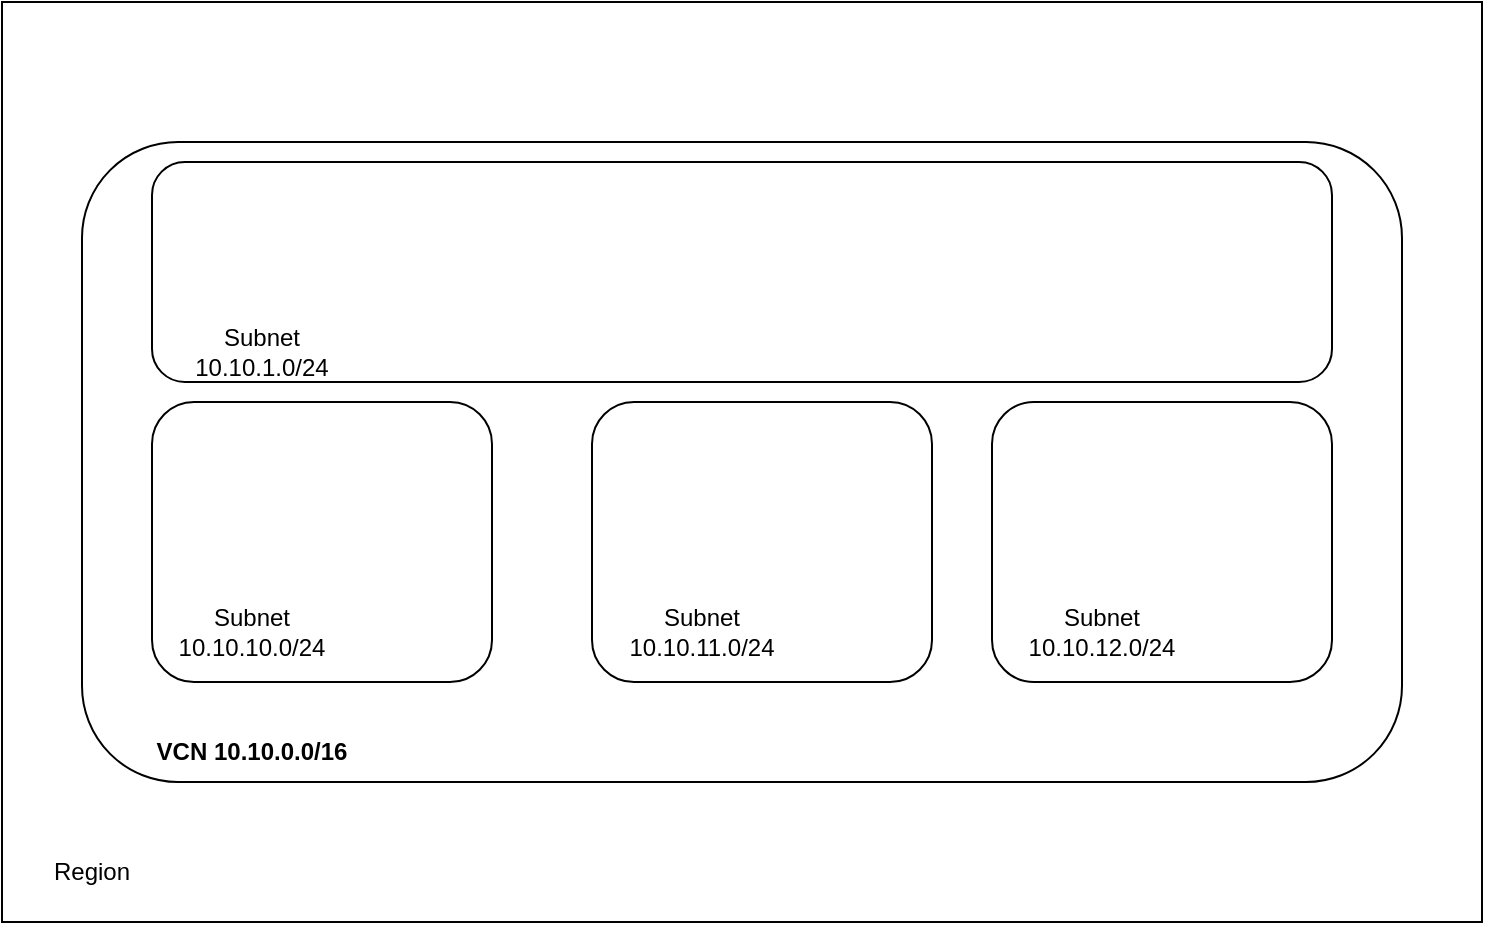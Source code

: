 <mxfile version="20.6.0" type="github">
  <diagram id="2AMb_bE9rMK69ojOgVgK" name="Page-1">
    <mxGraphModel dx="585" dy="647" grid="1" gridSize="10" guides="1" tooltips="1" connect="1" arrows="1" fold="1" page="1" pageScale="1" pageWidth="850" pageHeight="1100" math="0" shadow="0">
      <root>
        <mxCell id="0" />
        <mxCell id="1" parent="0" />
        <mxCell id="tOIO5TUvRwgyvqfn53tE-3" value="" style="rounded=0;whiteSpace=wrap;html=1;" vertex="1" parent="1">
          <mxGeometry x="55" y="160" width="740" height="460" as="geometry" />
        </mxCell>
        <mxCell id="tOIO5TUvRwgyvqfn53tE-2" value="" style="rounded=1;whiteSpace=wrap;html=1;" vertex="1" parent="1">
          <mxGeometry x="95" y="230" width="660" height="320" as="geometry" />
        </mxCell>
        <mxCell id="tOIO5TUvRwgyvqfn53tE-4" value="Region" style="text;html=1;strokeColor=none;fillColor=none;align=center;verticalAlign=middle;whiteSpace=wrap;rounded=0;" vertex="1" parent="1">
          <mxGeometry x="70" y="580" width="60" height="30" as="geometry" />
        </mxCell>
        <mxCell id="tOIO5TUvRwgyvqfn53tE-5" value="VCN 10.10.0.0/16" style="text;html=1;strokeColor=none;fillColor=none;align=center;verticalAlign=middle;whiteSpace=wrap;rounded=0;fontStyle=1" vertex="1" parent="1">
          <mxGeometry x="120" y="520" width="120" height="30" as="geometry" />
        </mxCell>
        <mxCell id="tOIO5TUvRwgyvqfn53tE-7" value="" style="rounded=1;whiteSpace=wrap;html=1;" vertex="1" parent="1">
          <mxGeometry x="130" y="240" width="590" height="110" as="geometry" />
        </mxCell>
        <mxCell id="tOIO5TUvRwgyvqfn53tE-8" value="" style="rounded=1;whiteSpace=wrap;html=1;" vertex="1" parent="1">
          <mxGeometry x="130" y="360" width="170" height="140" as="geometry" />
        </mxCell>
        <mxCell id="tOIO5TUvRwgyvqfn53tE-9" value="" style="rounded=1;whiteSpace=wrap;html=1;" vertex="1" parent="1">
          <mxGeometry x="350" y="360" width="170" height="140" as="geometry" />
        </mxCell>
        <mxCell id="tOIO5TUvRwgyvqfn53tE-10" value="" style="rounded=1;whiteSpace=wrap;html=1;" vertex="1" parent="1">
          <mxGeometry x="550" y="360" width="170" height="140" as="geometry" />
        </mxCell>
        <mxCell id="tOIO5TUvRwgyvqfn53tE-11" value="Subnet 10.10.1.0/24" style="text;html=1;strokeColor=none;fillColor=none;align=center;verticalAlign=middle;whiteSpace=wrap;rounded=0;" vertex="1" parent="1">
          <mxGeometry x="140" y="320" width="90" height="30" as="geometry" />
        </mxCell>
        <mxCell id="tOIO5TUvRwgyvqfn53tE-12" value="Subnet 10.10.10.0/24" style="text;html=1;strokeColor=none;fillColor=none;align=center;verticalAlign=middle;whiteSpace=wrap;rounded=0;" vertex="1" parent="1">
          <mxGeometry x="135" y="460" width="90" height="30" as="geometry" />
        </mxCell>
        <mxCell id="tOIO5TUvRwgyvqfn53tE-13" value="Subnet 10.10.11.0/24" style="text;html=1;strokeColor=none;fillColor=none;align=center;verticalAlign=middle;whiteSpace=wrap;rounded=0;" vertex="1" parent="1">
          <mxGeometry x="360" y="460" width="90" height="30" as="geometry" />
        </mxCell>
        <mxCell id="tOIO5TUvRwgyvqfn53tE-14" value="Subnet 10.10.12.0/24" style="text;html=1;strokeColor=none;fillColor=none;align=center;verticalAlign=middle;whiteSpace=wrap;rounded=0;" vertex="1" parent="1">
          <mxGeometry x="560" y="460" width="90" height="30" as="geometry" />
        </mxCell>
      </root>
    </mxGraphModel>
  </diagram>
</mxfile>
